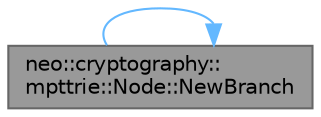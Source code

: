 digraph "neo::cryptography::mpttrie::Node::NewBranch"
{
 // LATEX_PDF_SIZE
  bgcolor="transparent";
  edge [fontname=Helvetica,fontsize=10,labelfontname=Helvetica,labelfontsize=10];
  node [fontname=Helvetica,fontsize=10,shape=box,height=0.2,width=0.4];
  rankdir="LR";
  Node1 [id="Node000001",label="neo::cryptography::\lmpttrie::Node::NewBranch",height=0.2,width=0.4,color="gray40", fillcolor="grey60", style="filled", fontcolor="black",tooltip="Creates a new branch node."];
  Node1 -> Node1 [id="edge1_Node000001_Node000001",color="steelblue1",style="solid",tooltip=" "];
}
